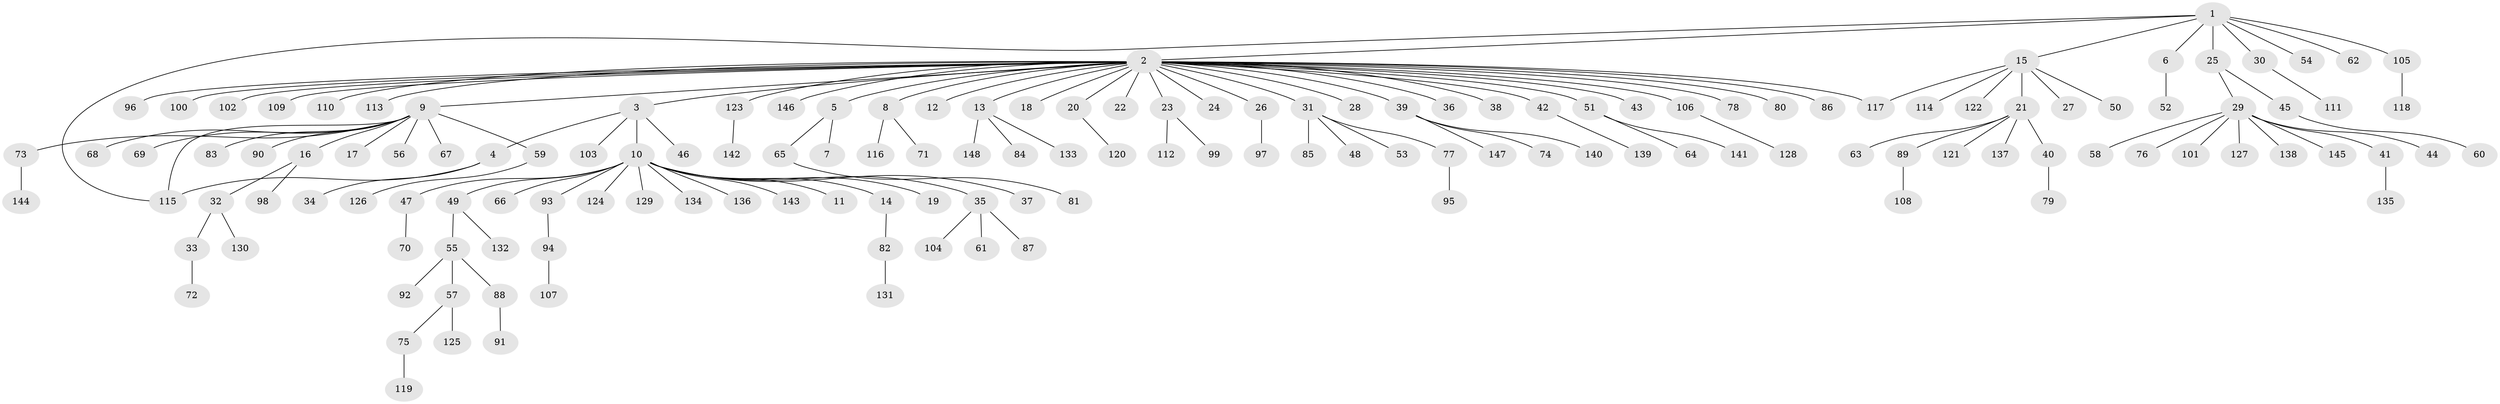 // Generated by graph-tools (version 1.1) at 2025/01/03/09/25 03:01:42]
// undirected, 148 vertices, 150 edges
graph export_dot {
graph [start="1"]
  node [color=gray90,style=filled];
  1;
  2;
  3;
  4;
  5;
  6;
  7;
  8;
  9;
  10;
  11;
  12;
  13;
  14;
  15;
  16;
  17;
  18;
  19;
  20;
  21;
  22;
  23;
  24;
  25;
  26;
  27;
  28;
  29;
  30;
  31;
  32;
  33;
  34;
  35;
  36;
  37;
  38;
  39;
  40;
  41;
  42;
  43;
  44;
  45;
  46;
  47;
  48;
  49;
  50;
  51;
  52;
  53;
  54;
  55;
  56;
  57;
  58;
  59;
  60;
  61;
  62;
  63;
  64;
  65;
  66;
  67;
  68;
  69;
  70;
  71;
  72;
  73;
  74;
  75;
  76;
  77;
  78;
  79;
  80;
  81;
  82;
  83;
  84;
  85;
  86;
  87;
  88;
  89;
  90;
  91;
  92;
  93;
  94;
  95;
  96;
  97;
  98;
  99;
  100;
  101;
  102;
  103;
  104;
  105;
  106;
  107;
  108;
  109;
  110;
  111;
  112;
  113;
  114;
  115;
  116;
  117;
  118;
  119;
  120;
  121;
  122;
  123;
  124;
  125;
  126;
  127;
  128;
  129;
  130;
  131;
  132;
  133;
  134;
  135;
  136;
  137;
  138;
  139;
  140;
  141;
  142;
  143;
  144;
  145;
  146;
  147;
  148;
  1 -- 2;
  1 -- 6;
  1 -- 15;
  1 -- 25;
  1 -- 30;
  1 -- 54;
  1 -- 62;
  1 -- 105;
  1 -- 115;
  2 -- 3;
  2 -- 5;
  2 -- 8;
  2 -- 9;
  2 -- 12;
  2 -- 13;
  2 -- 18;
  2 -- 20;
  2 -- 22;
  2 -- 23;
  2 -- 24;
  2 -- 26;
  2 -- 28;
  2 -- 31;
  2 -- 36;
  2 -- 38;
  2 -- 39;
  2 -- 42;
  2 -- 43;
  2 -- 51;
  2 -- 78;
  2 -- 80;
  2 -- 86;
  2 -- 96;
  2 -- 100;
  2 -- 102;
  2 -- 106;
  2 -- 109;
  2 -- 110;
  2 -- 113;
  2 -- 117;
  2 -- 123;
  2 -- 146;
  3 -- 4;
  3 -- 10;
  3 -- 46;
  3 -- 103;
  4 -- 34;
  4 -- 115;
  5 -- 7;
  5 -- 65;
  6 -- 52;
  8 -- 71;
  8 -- 116;
  9 -- 16;
  9 -- 17;
  9 -- 56;
  9 -- 59;
  9 -- 67;
  9 -- 68;
  9 -- 69;
  9 -- 73;
  9 -- 83;
  9 -- 90;
  9 -- 115;
  10 -- 11;
  10 -- 14;
  10 -- 19;
  10 -- 35;
  10 -- 37;
  10 -- 47;
  10 -- 49;
  10 -- 66;
  10 -- 93;
  10 -- 124;
  10 -- 129;
  10 -- 134;
  10 -- 136;
  10 -- 143;
  13 -- 84;
  13 -- 133;
  13 -- 148;
  14 -- 82;
  15 -- 21;
  15 -- 27;
  15 -- 50;
  15 -- 114;
  15 -- 117;
  15 -- 122;
  16 -- 32;
  16 -- 98;
  20 -- 120;
  21 -- 40;
  21 -- 63;
  21 -- 89;
  21 -- 121;
  21 -- 137;
  23 -- 99;
  23 -- 112;
  25 -- 29;
  25 -- 45;
  26 -- 97;
  29 -- 41;
  29 -- 44;
  29 -- 58;
  29 -- 76;
  29 -- 101;
  29 -- 127;
  29 -- 138;
  29 -- 145;
  30 -- 111;
  31 -- 48;
  31 -- 53;
  31 -- 77;
  31 -- 85;
  32 -- 33;
  32 -- 130;
  33 -- 72;
  35 -- 61;
  35 -- 87;
  35 -- 104;
  39 -- 74;
  39 -- 140;
  39 -- 147;
  40 -- 79;
  41 -- 135;
  42 -- 139;
  45 -- 60;
  47 -- 70;
  49 -- 55;
  49 -- 132;
  51 -- 64;
  51 -- 141;
  55 -- 57;
  55 -- 88;
  55 -- 92;
  57 -- 75;
  57 -- 125;
  59 -- 126;
  65 -- 81;
  73 -- 144;
  75 -- 119;
  77 -- 95;
  82 -- 131;
  88 -- 91;
  89 -- 108;
  93 -- 94;
  94 -- 107;
  105 -- 118;
  106 -- 128;
  123 -- 142;
}
